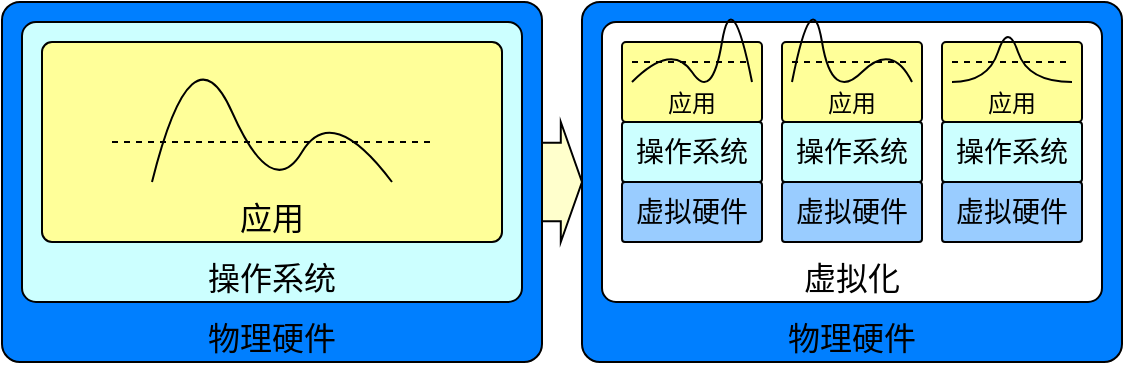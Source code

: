<mxfile>
    <diagram id="6yha9sfPPJLMX06iLjlm" name="第 1 页">
        <mxGraphModel dx="253" dy="192" grid="1" gridSize="10" guides="1" tooltips="1" connect="1" arrows="1" fold="1" page="1" pageScale="1" pageWidth="827" pageHeight="1169" math="0" shadow="0">
            <root>
                <mxCell id="0"/>
                <mxCell id="1" parent="0"/>
                <mxCell id="2" value="物理硬件" style="rounded=1;whiteSpace=wrap;html=1;verticalAlign=bottom;arcSize=5;fontSize=16;fillColor=#007FFF;" parent="1" vertex="1">
                    <mxGeometry x="30" y="100" width="270" height="180" as="geometry"/>
                </mxCell>
                <mxCell id="3" value="操作系统" style="rounded=1;whiteSpace=wrap;html=1;verticalAlign=bottom;arcSize=5;fontSize=16;fillColor=#CCFFFF;" parent="1" vertex="1">
                    <mxGeometry x="40" y="110" width="250" height="140" as="geometry"/>
                </mxCell>
                <mxCell id="4" value="应用" style="rounded=1;whiteSpace=wrap;html=1;verticalAlign=bottom;arcSize=5;fontSize=16;fillColor=#FFFF99;" parent="1" vertex="1">
                    <mxGeometry x="50" y="120" width="230" height="100" as="geometry"/>
                </mxCell>
                <mxCell id="5" value="物理硬件" style="rounded=1;whiteSpace=wrap;html=1;verticalAlign=bottom;arcSize=5;fontSize=16;fillColor=#007FFF;" parent="1" vertex="1">
                    <mxGeometry x="320" y="100" width="270" height="180" as="geometry"/>
                </mxCell>
                <mxCell id="6" value="虚拟化" style="rounded=1;whiteSpace=wrap;html=1;verticalAlign=bottom;arcSize=5;fontSize=16;fillColor=#FFFFFF;" parent="1" vertex="1">
                    <mxGeometry x="330" y="110" width="250" height="140" as="geometry"/>
                </mxCell>
                <mxCell id="8" value="操作系统" style="rounded=1;whiteSpace=wrap;html=1;verticalAlign=middle;arcSize=5;fontSize=14;fillColor=#CCFFFF;" parent="1" vertex="1">
                    <mxGeometry x="340" y="160" width="70" height="30" as="geometry"/>
                </mxCell>
                <mxCell id="7" value="应用" style="rounded=1;whiteSpace=wrap;html=1;verticalAlign=bottom;arcSize=5;fontSize=12;fillColor=#FFFF99;" parent="1" vertex="1">
                    <mxGeometry x="340" y="120" width="70" height="40" as="geometry"/>
                </mxCell>
                <mxCell id="9" value="虚拟硬件" style="rounded=1;whiteSpace=wrap;html=1;verticalAlign=middle;arcSize=5;fontSize=14;fillColor=#99CCFF;" parent="1" vertex="1">
                    <mxGeometry x="340" y="190" width="70" height="30" as="geometry"/>
                </mxCell>
                <mxCell id="10" value="虚拟硬件" style="rounded=1;whiteSpace=wrap;html=1;verticalAlign=middle;arcSize=5;fontSize=14;fillColor=#99CCFF;" parent="1" vertex="1">
                    <mxGeometry x="420" y="190" width="70" height="30" as="geometry"/>
                </mxCell>
                <mxCell id="11" value="虚拟硬件" style="rounded=1;whiteSpace=wrap;html=1;verticalAlign=middle;arcSize=5;fontSize=14;fillColor=#99CCFF;" parent="1" vertex="1">
                    <mxGeometry x="500" y="190" width="70" height="30" as="geometry"/>
                </mxCell>
                <mxCell id="12" value="操作系统" style="rounded=1;whiteSpace=wrap;html=1;verticalAlign=middle;arcSize=5;fontSize=14;fillColor=#CCFFFF;" parent="1" vertex="1">
                    <mxGeometry x="420" y="160" width="70" height="30" as="geometry"/>
                </mxCell>
                <mxCell id="13" value="应用" style="rounded=1;whiteSpace=wrap;html=1;verticalAlign=bottom;arcSize=5;fontSize=12;fillColor=#FFFF99;" parent="1" vertex="1">
                    <mxGeometry x="420" y="120" width="70" height="40" as="geometry"/>
                </mxCell>
                <mxCell id="14" value="操作系统" style="rounded=1;whiteSpace=wrap;html=1;verticalAlign=middle;arcSize=5;fontSize=14;fillColor=#CCFFFF;" parent="1" vertex="1">
                    <mxGeometry x="500" y="160" width="70" height="30" as="geometry"/>
                </mxCell>
                <mxCell id="15" value="应用" style="rounded=1;whiteSpace=wrap;html=1;verticalAlign=bottom;arcSize=5;fontSize=12;fillColor=#FFFF99;" parent="1" vertex="1">
                    <mxGeometry x="500" y="120" width="70" height="40" as="geometry"/>
                </mxCell>
                <mxCell id="16" value="" style="shape=singleArrow;whiteSpace=wrap;html=1;fontSize=14;verticalAlign=middle;arrowWidth=0.653;arrowSize=0.53;fillColor=#FFFFCC;" parent="1" vertex="1">
                    <mxGeometry x="300" y="160" width="20" height="60" as="geometry"/>
                </mxCell>
                <mxCell id="21" value="" style="curved=1;endArrow=none;html=1;endFill=0;" edge="1" parent="1">
                    <mxGeometry width="50" height="50" relative="1" as="geometry">
                        <mxPoint x="505" y="140" as="sourcePoint"/>
                        <mxPoint x="565" y="140" as="targetPoint"/>
                        <Array as="points">
                            <mxPoint x="523" y="140"/>
                            <mxPoint x="533" y="110"/>
                            <mxPoint x="543" y="140"/>
                        </Array>
                    </mxGeometry>
                </mxCell>
                <mxCell id="26" value="" style="endArrow=none;dashed=1;html=1;" edge="1" parent="1">
                    <mxGeometry width="50" height="50" relative="1" as="geometry">
                        <mxPoint x="505" y="130" as="sourcePoint"/>
                        <mxPoint x="565" y="130" as="targetPoint"/>
                    </mxGeometry>
                </mxCell>
                <mxCell id="28" value="" style="curved=1;endArrow=none;html=1;endFill=0;" edge="1" parent="1">
                    <mxGeometry width="50" height="50" relative="1" as="geometry">
                        <mxPoint x="105" y="190" as="sourcePoint"/>
                        <mxPoint x="225" y="190" as="targetPoint"/>
                        <Array as="points">
                            <mxPoint x="125" y="110"/>
                            <mxPoint x="165" y="200"/>
                            <mxPoint x="195" y="150"/>
                        </Array>
                    </mxGeometry>
                </mxCell>
                <mxCell id="29" value="" style="endArrow=none;dashed=1;html=1;" edge="1" parent="1">
                    <mxGeometry width="50" height="50" relative="1" as="geometry">
                        <mxPoint x="85" y="170" as="sourcePoint"/>
                        <mxPoint x="245" y="170" as="targetPoint"/>
                    </mxGeometry>
                </mxCell>
                <mxCell id="32" value="" style="curved=1;endArrow=none;html=1;endFill=0;" edge="1" parent="1">
                    <mxGeometry width="50" height="50" relative="1" as="geometry">
                        <mxPoint x="345" y="140" as="sourcePoint"/>
                        <mxPoint x="405" y="140" as="targetPoint"/>
                        <Array as="points">
                            <mxPoint x="365" y="120"/>
                            <mxPoint x="385" y="150"/>
                            <mxPoint x="395" y="90"/>
                        </Array>
                    </mxGeometry>
                </mxCell>
                <mxCell id="33" value="" style="endArrow=none;dashed=1;html=1;" edge="1" parent="1">
                    <mxGeometry width="50" height="50" relative="1" as="geometry">
                        <mxPoint x="345" y="130" as="sourcePoint"/>
                        <mxPoint x="405" y="130" as="targetPoint"/>
                    </mxGeometry>
                </mxCell>
                <mxCell id="38" value="" style="curved=1;endArrow=none;html=1;endFill=0;" edge="1" parent="1">
                    <mxGeometry width="50" height="50" relative="1" as="geometry">
                        <mxPoint x="425" y="140" as="sourcePoint"/>
                        <mxPoint x="485" y="140" as="targetPoint"/>
                        <Array as="points">
                            <mxPoint x="435" y="90"/>
                            <mxPoint x="445" y="150"/>
                            <mxPoint x="475" y="120"/>
                        </Array>
                    </mxGeometry>
                </mxCell>
                <mxCell id="39" value="" style="endArrow=none;dashed=1;html=1;" edge="1" parent="1">
                    <mxGeometry width="50" height="50" relative="1" as="geometry">
                        <mxPoint x="425" y="130" as="sourcePoint"/>
                        <mxPoint x="485" y="130" as="targetPoint"/>
                    </mxGeometry>
                </mxCell>
            </root>
        </mxGraphModel>
    </diagram>
</mxfile>